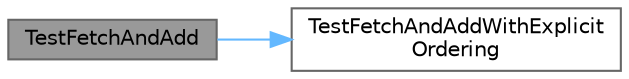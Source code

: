 digraph "TestFetchAndAdd"
{
 // LATEX_PDF_SIZE
  bgcolor="transparent";
  edge [fontname=Helvetica,fontsize=10,labelfontname=Helvetica,labelfontsize=10];
  node [fontname=Helvetica,fontsize=10,shape=box,height=0.2,width=0.4];
  rankdir="LR";
  Node1 [id="Node000001",label="TestFetchAndAdd",height=0.2,width=0.4,color="gray40", fillcolor="grey60", style="filled", fontcolor="black",tooltip="Test fetch_and_add and related operators"];
  Node1 -> Node2 [id="edge2_Node000001_Node000002",color="steelblue1",style="solid",tooltip=" "];
  Node2 [id="Node000002",label="TestFetchAndAddWithExplicit\lOrdering",height=0.2,width=0.4,color="grey40", fillcolor="white", style="filled",URL="$test__atomic_8cpp.html#ad97c2d45437c813fd223a6d02e5188fe",tooltip="Test fetch_and_add members of class atomic<T> for memory_semantics=M"];
}

